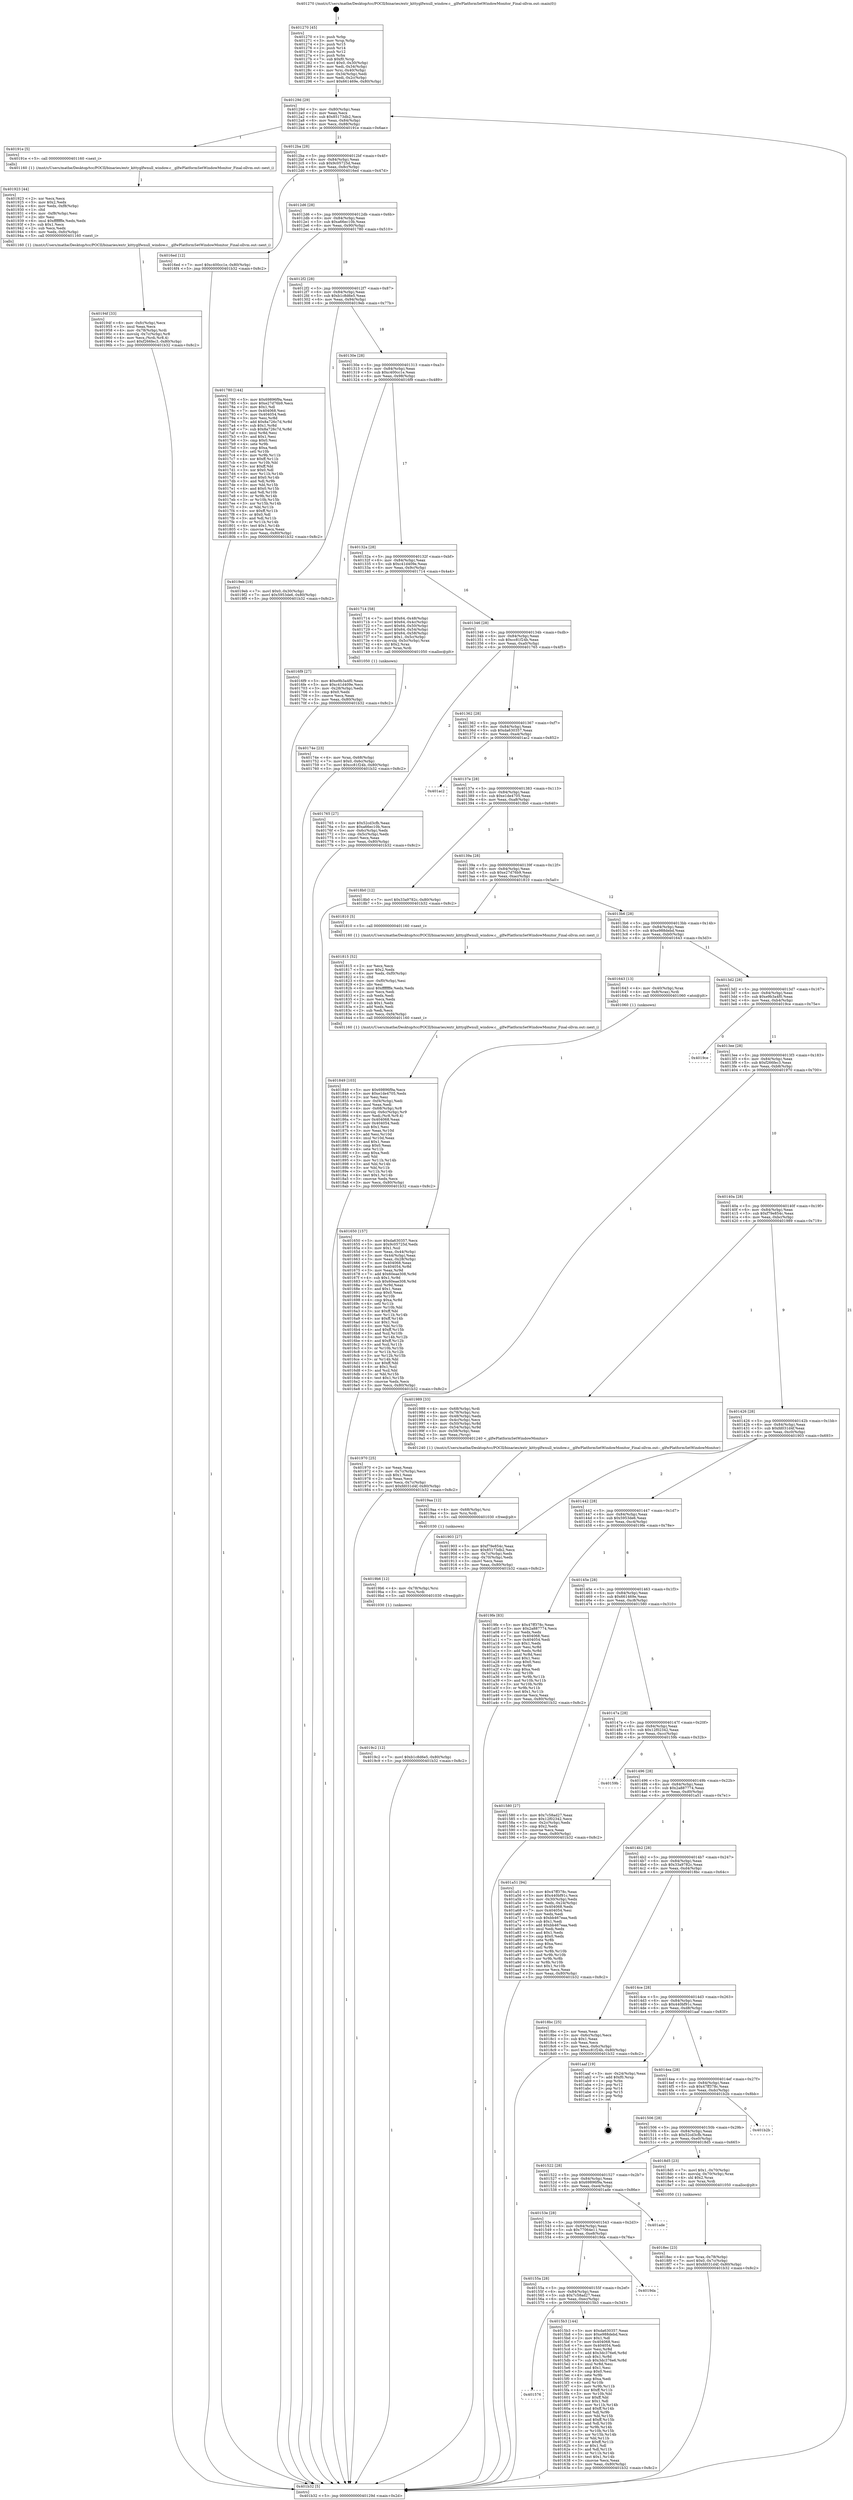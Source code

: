 digraph "0x401270" {
  label = "0x401270 (/mnt/c/Users/mathe/Desktop/tcc/POCII/binaries/extr_kittyglfwnull_window.c__glfwPlatformSetWindowMonitor_Final-ollvm.out::main(0))"
  labelloc = "t"
  node[shape=record]

  Entry [label="",width=0.3,height=0.3,shape=circle,fillcolor=black,style=filled]
  "0x40129d" [label="{
     0x40129d [29]\l
     | [instrs]\l
     &nbsp;&nbsp;0x40129d \<+3\>: mov -0x80(%rbp),%eax\l
     &nbsp;&nbsp;0x4012a0 \<+2\>: mov %eax,%ecx\l
     &nbsp;&nbsp;0x4012a2 \<+6\>: sub $0x85173db2,%ecx\l
     &nbsp;&nbsp;0x4012a8 \<+6\>: mov %eax,-0x84(%rbp)\l
     &nbsp;&nbsp;0x4012ae \<+6\>: mov %ecx,-0x88(%rbp)\l
     &nbsp;&nbsp;0x4012b4 \<+6\>: je 000000000040191e \<main+0x6ae\>\l
  }"]
  "0x40191e" [label="{
     0x40191e [5]\l
     | [instrs]\l
     &nbsp;&nbsp;0x40191e \<+5\>: call 0000000000401160 \<next_i\>\l
     | [calls]\l
     &nbsp;&nbsp;0x401160 \{1\} (/mnt/c/Users/mathe/Desktop/tcc/POCII/binaries/extr_kittyglfwnull_window.c__glfwPlatformSetWindowMonitor_Final-ollvm.out::next_i)\l
  }"]
  "0x4012ba" [label="{
     0x4012ba [28]\l
     | [instrs]\l
     &nbsp;&nbsp;0x4012ba \<+5\>: jmp 00000000004012bf \<main+0x4f\>\l
     &nbsp;&nbsp;0x4012bf \<+6\>: mov -0x84(%rbp),%eax\l
     &nbsp;&nbsp;0x4012c5 \<+5\>: sub $0x9c05725d,%eax\l
     &nbsp;&nbsp;0x4012ca \<+6\>: mov %eax,-0x8c(%rbp)\l
     &nbsp;&nbsp;0x4012d0 \<+6\>: je 00000000004016ed \<main+0x47d\>\l
  }"]
  Exit [label="",width=0.3,height=0.3,shape=circle,fillcolor=black,style=filled,peripheries=2]
  "0x4016ed" [label="{
     0x4016ed [12]\l
     | [instrs]\l
     &nbsp;&nbsp;0x4016ed \<+7\>: movl $0xc400cc1e,-0x80(%rbp)\l
     &nbsp;&nbsp;0x4016f4 \<+5\>: jmp 0000000000401b32 \<main+0x8c2\>\l
  }"]
  "0x4012d6" [label="{
     0x4012d6 [28]\l
     | [instrs]\l
     &nbsp;&nbsp;0x4012d6 \<+5\>: jmp 00000000004012db \<main+0x6b\>\l
     &nbsp;&nbsp;0x4012db \<+6\>: mov -0x84(%rbp),%eax\l
     &nbsp;&nbsp;0x4012e1 \<+5\>: sub $0xa66ec10b,%eax\l
     &nbsp;&nbsp;0x4012e6 \<+6\>: mov %eax,-0x90(%rbp)\l
     &nbsp;&nbsp;0x4012ec \<+6\>: je 0000000000401780 \<main+0x510\>\l
  }"]
  "0x4019c2" [label="{
     0x4019c2 [12]\l
     | [instrs]\l
     &nbsp;&nbsp;0x4019c2 \<+7\>: movl $0xb1c8d6e5,-0x80(%rbp)\l
     &nbsp;&nbsp;0x4019c9 \<+5\>: jmp 0000000000401b32 \<main+0x8c2\>\l
  }"]
  "0x401780" [label="{
     0x401780 [144]\l
     | [instrs]\l
     &nbsp;&nbsp;0x401780 \<+5\>: mov $0x69896f9a,%eax\l
     &nbsp;&nbsp;0x401785 \<+5\>: mov $0xe27d76b9,%ecx\l
     &nbsp;&nbsp;0x40178a \<+2\>: mov $0x1,%dl\l
     &nbsp;&nbsp;0x40178c \<+7\>: mov 0x404068,%esi\l
     &nbsp;&nbsp;0x401793 \<+7\>: mov 0x404054,%edi\l
     &nbsp;&nbsp;0x40179a \<+3\>: mov %esi,%r8d\l
     &nbsp;&nbsp;0x40179d \<+7\>: add $0x8a726c7d,%r8d\l
     &nbsp;&nbsp;0x4017a4 \<+4\>: sub $0x1,%r8d\l
     &nbsp;&nbsp;0x4017a8 \<+7\>: sub $0x8a726c7d,%r8d\l
     &nbsp;&nbsp;0x4017af \<+4\>: imul %r8d,%esi\l
     &nbsp;&nbsp;0x4017b3 \<+3\>: and $0x1,%esi\l
     &nbsp;&nbsp;0x4017b6 \<+3\>: cmp $0x0,%esi\l
     &nbsp;&nbsp;0x4017b9 \<+4\>: sete %r9b\l
     &nbsp;&nbsp;0x4017bd \<+3\>: cmp $0xa,%edi\l
     &nbsp;&nbsp;0x4017c0 \<+4\>: setl %r10b\l
     &nbsp;&nbsp;0x4017c4 \<+3\>: mov %r9b,%r11b\l
     &nbsp;&nbsp;0x4017c7 \<+4\>: xor $0xff,%r11b\l
     &nbsp;&nbsp;0x4017cb \<+3\>: mov %r10b,%bl\l
     &nbsp;&nbsp;0x4017ce \<+3\>: xor $0xff,%bl\l
     &nbsp;&nbsp;0x4017d1 \<+3\>: xor $0x0,%dl\l
     &nbsp;&nbsp;0x4017d4 \<+3\>: mov %r11b,%r14b\l
     &nbsp;&nbsp;0x4017d7 \<+4\>: and $0x0,%r14b\l
     &nbsp;&nbsp;0x4017db \<+3\>: and %dl,%r9b\l
     &nbsp;&nbsp;0x4017de \<+3\>: mov %bl,%r15b\l
     &nbsp;&nbsp;0x4017e1 \<+4\>: and $0x0,%r15b\l
     &nbsp;&nbsp;0x4017e5 \<+3\>: and %dl,%r10b\l
     &nbsp;&nbsp;0x4017e8 \<+3\>: or %r9b,%r14b\l
     &nbsp;&nbsp;0x4017eb \<+3\>: or %r10b,%r15b\l
     &nbsp;&nbsp;0x4017ee \<+3\>: xor %r15b,%r14b\l
     &nbsp;&nbsp;0x4017f1 \<+3\>: or %bl,%r11b\l
     &nbsp;&nbsp;0x4017f4 \<+4\>: xor $0xff,%r11b\l
     &nbsp;&nbsp;0x4017f8 \<+3\>: or $0x0,%dl\l
     &nbsp;&nbsp;0x4017fb \<+3\>: and %dl,%r11b\l
     &nbsp;&nbsp;0x4017fe \<+3\>: or %r11b,%r14b\l
     &nbsp;&nbsp;0x401801 \<+4\>: test $0x1,%r14b\l
     &nbsp;&nbsp;0x401805 \<+3\>: cmovne %ecx,%eax\l
     &nbsp;&nbsp;0x401808 \<+3\>: mov %eax,-0x80(%rbp)\l
     &nbsp;&nbsp;0x40180b \<+5\>: jmp 0000000000401b32 \<main+0x8c2\>\l
  }"]
  "0x4012f2" [label="{
     0x4012f2 [28]\l
     | [instrs]\l
     &nbsp;&nbsp;0x4012f2 \<+5\>: jmp 00000000004012f7 \<main+0x87\>\l
     &nbsp;&nbsp;0x4012f7 \<+6\>: mov -0x84(%rbp),%eax\l
     &nbsp;&nbsp;0x4012fd \<+5\>: sub $0xb1c8d6e5,%eax\l
     &nbsp;&nbsp;0x401302 \<+6\>: mov %eax,-0x94(%rbp)\l
     &nbsp;&nbsp;0x401308 \<+6\>: je 00000000004019eb \<main+0x77b\>\l
  }"]
  "0x4019b6" [label="{
     0x4019b6 [12]\l
     | [instrs]\l
     &nbsp;&nbsp;0x4019b6 \<+4\>: mov -0x78(%rbp),%rsi\l
     &nbsp;&nbsp;0x4019ba \<+3\>: mov %rsi,%rdi\l
     &nbsp;&nbsp;0x4019bd \<+5\>: call 0000000000401030 \<free@plt\>\l
     | [calls]\l
     &nbsp;&nbsp;0x401030 \{1\} (unknown)\l
  }"]
  "0x4019eb" [label="{
     0x4019eb [19]\l
     | [instrs]\l
     &nbsp;&nbsp;0x4019eb \<+7\>: movl $0x0,-0x30(%rbp)\l
     &nbsp;&nbsp;0x4019f2 \<+7\>: movl $0x5953de6,-0x80(%rbp)\l
     &nbsp;&nbsp;0x4019f9 \<+5\>: jmp 0000000000401b32 \<main+0x8c2\>\l
  }"]
  "0x40130e" [label="{
     0x40130e [28]\l
     | [instrs]\l
     &nbsp;&nbsp;0x40130e \<+5\>: jmp 0000000000401313 \<main+0xa3\>\l
     &nbsp;&nbsp;0x401313 \<+6\>: mov -0x84(%rbp),%eax\l
     &nbsp;&nbsp;0x401319 \<+5\>: sub $0xc400cc1e,%eax\l
     &nbsp;&nbsp;0x40131e \<+6\>: mov %eax,-0x98(%rbp)\l
     &nbsp;&nbsp;0x401324 \<+6\>: je 00000000004016f9 \<main+0x489\>\l
  }"]
  "0x4019aa" [label="{
     0x4019aa [12]\l
     | [instrs]\l
     &nbsp;&nbsp;0x4019aa \<+4\>: mov -0x68(%rbp),%rsi\l
     &nbsp;&nbsp;0x4019ae \<+3\>: mov %rsi,%rdi\l
     &nbsp;&nbsp;0x4019b1 \<+5\>: call 0000000000401030 \<free@plt\>\l
     | [calls]\l
     &nbsp;&nbsp;0x401030 \{1\} (unknown)\l
  }"]
  "0x4016f9" [label="{
     0x4016f9 [27]\l
     | [instrs]\l
     &nbsp;&nbsp;0x4016f9 \<+5\>: mov $0xe9b3a4f0,%eax\l
     &nbsp;&nbsp;0x4016fe \<+5\>: mov $0xc41d409e,%ecx\l
     &nbsp;&nbsp;0x401703 \<+3\>: mov -0x28(%rbp),%edx\l
     &nbsp;&nbsp;0x401706 \<+3\>: cmp $0x0,%edx\l
     &nbsp;&nbsp;0x401709 \<+3\>: cmove %ecx,%eax\l
     &nbsp;&nbsp;0x40170c \<+3\>: mov %eax,-0x80(%rbp)\l
     &nbsp;&nbsp;0x40170f \<+5\>: jmp 0000000000401b32 \<main+0x8c2\>\l
  }"]
  "0x40132a" [label="{
     0x40132a [28]\l
     | [instrs]\l
     &nbsp;&nbsp;0x40132a \<+5\>: jmp 000000000040132f \<main+0xbf\>\l
     &nbsp;&nbsp;0x40132f \<+6\>: mov -0x84(%rbp),%eax\l
     &nbsp;&nbsp;0x401335 \<+5\>: sub $0xc41d409e,%eax\l
     &nbsp;&nbsp;0x40133a \<+6\>: mov %eax,-0x9c(%rbp)\l
     &nbsp;&nbsp;0x401340 \<+6\>: je 0000000000401714 \<main+0x4a4\>\l
  }"]
  "0x40194f" [label="{
     0x40194f [33]\l
     | [instrs]\l
     &nbsp;&nbsp;0x40194f \<+6\>: mov -0xfc(%rbp),%ecx\l
     &nbsp;&nbsp;0x401955 \<+3\>: imul %eax,%ecx\l
     &nbsp;&nbsp;0x401958 \<+4\>: mov -0x78(%rbp),%rdi\l
     &nbsp;&nbsp;0x40195c \<+4\>: movslq -0x7c(%rbp),%r8\l
     &nbsp;&nbsp;0x401960 \<+4\>: mov %ecx,(%rdi,%r8,4)\l
     &nbsp;&nbsp;0x401964 \<+7\>: movl $0xf266fec3,-0x80(%rbp)\l
     &nbsp;&nbsp;0x40196b \<+5\>: jmp 0000000000401b32 \<main+0x8c2\>\l
  }"]
  "0x401714" [label="{
     0x401714 [58]\l
     | [instrs]\l
     &nbsp;&nbsp;0x401714 \<+7\>: movl $0x64,-0x48(%rbp)\l
     &nbsp;&nbsp;0x40171b \<+7\>: movl $0x64,-0x4c(%rbp)\l
     &nbsp;&nbsp;0x401722 \<+7\>: movl $0x64,-0x50(%rbp)\l
     &nbsp;&nbsp;0x401729 \<+7\>: movl $0x64,-0x54(%rbp)\l
     &nbsp;&nbsp;0x401730 \<+7\>: movl $0x64,-0x58(%rbp)\l
     &nbsp;&nbsp;0x401737 \<+7\>: movl $0x1,-0x5c(%rbp)\l
     &nbsp;&nbsp;0x40173e \<+4\>: movslq -0x5c(%rbp),%rax\l
     &nbsp;&nbsp;0x401742 \<+4\>: shl $0x2,%rax\l
     &nbsp;&nbsp;0x401746 \<+3\>: mov %rax,%rdi\l
     &nbsp;&nbsp;0x401749 \<+5\>: call 0000000000401050 \<malloc@plt\>\l
     | [calls]\l
     &nbsp;&nbsp;0x401050 \{1\} (unknown)\l
  }"]
  "0x401346" [label="{
     0x401346 [28]\l
     | [instrs]\l
     &nbsp;&nbsp;0x401346 \<+5\>: jmp 000000000040134b \<main+0xdb\>\l
     &nbsp;&nbsp;0x40134b \<+6\>: mov -0x84(%rbp),%eax\l
     &nbsp;&nbsp;0x401351 \<+5\>: sub $0xcc81f24b,%eax\l
     &nbsp;&nbsp;0x401356 \<+6\>: mov %eax,-0xa0(%rbp)\l
     &nbsp;&nbsp;0x40135c \<+6\>: je 0000000000401765 \<main+0x4f5\>\l
  }"]
  "0x401923" [label="{
     0x401923 [44]\l
     | [instrs]\l
     &nbsp;&nbsp;0x401923 \<+2\>: xor %ecx,%ecx\l
     &nbsp;&nbsp;0x401925 \<+5\>: mov $0x2,%edx\l
     &nbsp;&nbsp;0x40192a \<+6\>: mov %edx,-0xf8(%rbp)\l
     &nbsp;&nbsp;0x401930 \<+1\>: cltd\l
     &nbsp;&nbsp;0x401931 \<+6\>: mov -0xf8(%rbp),%esi\l
     &nbsp;&nbsp;0x401937 \<+2\>: idiv %esi\l
     &nbsp;&nbsp;0x401939 \<+6\>: imul $0xfffffffe,%edx,%edx\l
     &nbsp;&nbsp;0x40193f \<+3\>: sub $0x1,%ecx\l
     &nbsp;&nbsp;0x401942 \<+2\>: sub %ecx,%edx\l
     &nbsp;&nbsp;0x401944 \<+6\>: mov %edx,-0xfc(%rbp)\l
     &nbsp;&nbsp;0x40194a \<+5\>: call 0000000000401160 \<next_i\>\l
     | [calls]\l
     &nbsp;&nbsp;0x401160 \{1\} (/mnt/c/Users/mathe/Desktop/tcc/POCII/binaries/extr_kittyglfwnull_window.c__glfwPlatformSetWindowMonitor_Final-ollvm.out::next_i)\l
  }"]
  "0x401765" [label="{
     0x401765 [27]\l
     | [instrs]\l
     &nbsp;&nbsp;0x401765 \<+5\>: mov $0x52cd3cfb,%eax\l
     &nbsp;&nbsp;0x40176a \<+5\>: mov $0xa66ec10b,%ecx\l
     &nbsp;&nbsp;0x40176f \<+3\>: mov -0x6c(%rbp),%edx\l
     &nbsp;&nbsp;0x401772 \<+3\>: cmp -0x5c(%rbp),%edx\l
     &nbsp;&nbsp;0x401775 \<+3\>: cmovl %ecx,%eax\l
     &nbsp;&nbsp;0x401778 \<+3\>: mov %eax,-0x80(%rbp)\l
     &nbsp;&nbsp;0x40177b \<+5\>: jmp 0000000000401b32 \<main+0x8c2\>\l
  }"]
  "0x401362" [label="{
     0x401362 [28]\l
     | [instrs]\l
     &nbsp;&nbsp;0x401362 \<+5\>: jmp 0000000000401367 \<main+0xf7\>\l
     &nbsp;&nbsp;0x401367 \<+6\>: mov -0x84(%rbp),%eax\l
     &nbsp;&nbsp;0x40136d \<+5\>: sub $0xda630357,%eax\l
     &nbsp;&nbsp;0x401372 \<+6\>: mov %eax,-0xa4(%rbp)\l
     &nbsp;&nbsp;0x401378 \<+6\>: je 0000000000401ac2 \<main+0x852\>\l
  }"]
  "0x4018ec" [label="{
     0x4018ec [23]\l
     | [instrs]\l
     &nbsp;&nbsp;0x4018ec \<+4\>: mov %rax,-0x78(%rbp)\l
     &nbsp;&nbsp;0x4018f0 \<+7\>: movl $0x0,-0x7c(%rbp)\l
     &nbsp;&nbsp;0x4018f7 \<+7\>: movl $0xfd031d4f,-0x80(%rbp)\l
     &nbsp;&nbsp;0x4018fe \<+5\>: jmp 0000000000401b32 \<main+0x8c2\>\l
  }"]
  "0x401ac2" [label="{
     0x401ac2\l
  }", style=dashed]
  "0x40137e" [label="{
     0x40137e [28]\l
     | [instrs]\l
     &nbsp;&nbsp;0x40137e \<+5\>: jmp 0000000000401383 \<main+0x113\>\l
     &nbsp;&nbsp;0x401383 \<+6\>: mov -0x84(%rbp),%eax\l
     &nbsp;&nbsp;0x401389 \<+5\>: sub $0xe1de4705,%eax\l
     &nbsp;&nbsp;0x40138e \<+6\>: mov %eax,-0xa8(%rbp)\l
     &nbsp;&nbsp;0x401394 \<+6\>: je 00000000004018b0 \<main+0x640\>\l
  }"]
  "0x401849" [label="{
     0x401849 [103]\l
     | [instrs]\l
     &nbsp;&nbsp;0x401849 \<+5\>: mov $0x69896f9a,%ecx\l
     &nbsp;&nbsp;0x40184e \<+5\>: mov $0xe1de4705,%edx\l
     &nbsp;&nbsp;0x401853 \<+2\>: xor %esi,%esi\l
     &nbsp;&nbsp;0x401855 \<+6\>: mov -0xf4(%rbp),%edi\l
     &nbsp;&nbsp;0x40185b \<+3\>: imul %eax,%edi\l
     &nbsp;&nbsp;0x40185e \<+4\>: mov -0x68(%rbp),%r8\l
     &nbsp;&nbsp;0x401862 \<+4\>: movslq -0x6c(%rbp),%r9\l
     &nbsp;&nbsp;0x401866 \<+4\>: mov %edi,(%r8,%r9,4)\l
     &nbsp;&nbsp;0x40186a \<+7\>: mov 0x404068,%eax\l
     &nbsp;&nbsp;0x401871 \<+7\>: mov 0x404054,%edi\l
     &nbsp;&nbsp;0x401878 \<+3\>: sub $0x1,%esi\l
     &nbsp;&nbsp;0x40187b \<+3\>: mov %eax,%r10d\l
     &nbsp;&nbsp;0x40187e \<+3\>: add %esi,%r10d\l
     &nbsp;&nbsp;0x401881 \<+4\>: imul %r10d,%eax\l
     &nbsp;&nbsp;0x401885 \<+3\>: and $0x1,%eax\l
     &nbsp;&nbsp;0x401888 \<+3\>: cmp $0x0,%eax\l
     &nbsp;&nbsp;0x40188b \<+4\>: sete %r11b\l
     &nbsp;&nbsp;0x40188f \<+3\>: cmp $0xa,%edi\l
     &nbsp;&nbsp;0x401892 \<+3\>: setl %bl\l
     &nbsp;&nbsp;0x401895 \<+3\>: mov %r11b,%r14b\l
     &nbsp;&nbsp;0x401898 \<+3\>: and %bl,%r14b\l
     &nbsp;&nbsp;0x40189b \<+3\>: xor %bl,%r11b\l
     &nbsp;&nbsp;0x40189e \<+3\>: or %r11b,%r14b\l
     &nbsp;&nbsp;0x4018a1 \<+4\>: test $0x1,%r14b\l
     &nbsp;&nbsp;0x4018a5 \<+3\>: cmovne %edx,%ecx\l
     &nbsp;&nbsp;0x4018a8 \<+3\>: mov %ecx,-0x80(%rbp)\l
     &nbsp;&nbsp;0x4018ab \<+5\>: jmp 0000000000401b32 \<main+0x8c2\>\l
  }"]
  "0x4018b0" [label="{
     0x4018b0 [12]\l
     | [instrs]\l
     &nbsp;&nbsp;0x4018b0 \<+7\>: movl $0x33a9782c,-0x80(%rbp)\l
     &nbsp;&nbsp;0x4018b7 \<+5\>: jmp 0000000000401b32 \<main+0x8c2\>\l
  }"]
  "0x40139a" [label="{
     0x40139a [28]\l
     | [instrs]\l
     &nbsp;&nbsp;0x40139a \<+5\>: jmp 000000000040139f \<main+0x12f\>\l
     &nbsp;&nbsp;0x40139f \<+6\>: mov -0x84(%rbp),%eax\l
     &nbsp;&nbsp;0x4013a5 \<+5\>: sub $0xe27d76b9,%eax\l
     &nbsp;&nbsp;0x4013aa \<+6\>: mov %eax,-0xac(%rbp)\l
     &nbsp;&nbsp;0x4013b0 \<+6\>: je 0000000000401810 \<main+0x5a0\>\l
  }"]
  "0x401815" [label="{
     0x401815 [52]\l
     | [instrs]\l
     &nbsp;&nbsp;0x401815 \<+2\>: xor %ecx,%ecx\l
     &nbsp;&nbsp;0x401817 \<+5\>: mov $0x2,%edx\l
     &nbsp;&nbsp;0x40181c \<+6\>: mov %edx,-0xf0(%rbp)\l
     &nbsp;&nbsp;0x401822 \<+1\>: cltd\l
     &nbsp;&nbsp;0x401823 \<+6\>: mov -0xf0(%rbp),%esi\l
     &nbsp;&nbsp;0x401829 \<+2\>: idiv %esi\l
     &nbsp;&nbsp;0x40182b \<+6\>: imul $0xfffffffe,%edx,%edx\l
     &nbsp;&nbsp;0x401831 \<+2\>: mov %ecx,%edi\l
     &nbsp;&nbsp;0x401833 \<+2\>: sub %edx,%edi\l
     &nbsp;&nbsp;0x401835 \<+2\>: mov %ecx,%edx\l
     &nbsp;&nbsp;0x401837 \<+3\>: sub $0x1,%edx\l
     &nbsp;&nbsp;0x40183a \<+2\>: add %edx,%edi\l
     &nbsp;&nbsp;0x40183c \<+2\>: sub %edi,%ecx\l
     &nbsp;&nbsp;0x40183e \<+6\>: mov %ecx,-0xf4(%rbp)\l
     &nbsp;&nbsp;0x401844 \<+5\>: call 0000000000401160 \<next_i\>\l
     | [calls]\l
     &nbsp;&nbsp;0x401160 \{1\} (/mnt/c/Users/mathe/Desktop/tcc/POCII/binaries/extr_kittyglfwnull_window.c__glfwPlatformSetWindowMonitor_Final-ollvm.out::next_i)\l
  }"]
  "0x401810" [label="{
     0x401810 [5]\l
     | [instrs]\l
     &nbsp;&nbsp;0x401810 \<+5\>: call 0000000000401160 \<next_i\>\l
     | [calls]\l
     &nbsp;&nbsp;0x401160 \{1\} (/mnt/c/Users/mathe/Desktop/tcc/POCII/binaries/extr_kittyglfwnull_window.c__glfwPlatformSetWindowMonitor_Final-ollvm.out::next_i)\l
  }"]
  "0x4013b6" [label="{
     0x4013b6 [28]\l
     | [instrs]\l
     &nbsp;&nbsp;0x4013b6 \<+5\>: jmp 00000000004013bb \<main+0x14b\>\l
     &nbsp;&nbsp;0x4013bb \<+6\>: mov -0x84(%rbp),%eax\l
     &nbsp;&nbsp;0x4013c1 \<+5\>: sub $0xe988debd,%eax\l
     &nbsp;&nbsp;0x4013c6 \<+6\>: mov %eax,-0xb0(%rbp)\l
     &nbsp;&nbsp;0x4013cc \<+6\>: je 0000000000401643 \<main+0x3d3\>\l
  }"]
  "0x40174e" [label="{
     0x40174e [23]\l
     | [instrs]\l
     &nbsp;&nbsp;0x40174e \<+4\>: mov %rax,-0x68(%rbp)\l
     &nbsp;&nbsp;0x401752 \<+7\>: movl $0x0,-0x6c(%rbp)\l
     &nbsp;&nbsp;0x401759 \<+7\>: movl $0xcc81f24b,-0x80(%rbp)\l
     &nbsp;&nbsp;0x401760 \<+5\>: jmp 0000000000401b32 \<main+0x8c2\>\l
  }"]
  "0x401643" [label="{
     0x401643 [13]\l
     | [instrs]\l
     &nbsp;&nbsp;0x401643 \<+4\>: mov -0x40(%rbp),%rax\l
     &nbsp;&nbsp;0x401647 \<+4\>: mov 0x8(%rax),%rdi\l
     &nbsp;&nbsp;0x40164b \<+5\>: call 0000000000401060 \<atoi@plt\>\l
     | [calls]\l
     &nbsp;&nbsp;0x401060 \{1\} (unknown)\l
  }"]
  "0x4013d2" [label="{
     0x4013d2 [28]\l
     | [instrs]\l
     &nbsp;&nbsp;0x4013d2 \<+5\>: jmp 00000000004013d7 \<main+0x167\>\l
     &nbsp;&nbsp;0x4013d7 \<+6\>: mov -0x84(%rbp),%eax\l
     &nbsp;&nbsp;0x4013dd \<+5\>: sub $0xe9b3a4f0,%eax\l
     &nbsp;&nbsp;0x4013e2 \<+6\>: mov %eax,-0xb4(%rbp)\l
     &nbsp;&nbsp;0x4013e8 \<+6\>: je 00000000004019ce \<main+0x75e\>\l
  }"]
  "0x401650" [label="{
     0x401650 [157]\l
     | [instrs]\l
     &nbsp;&nbsp;0x401650 \<+5\>: mov $0xda630357,%ecx\l
     &nbsp;&nbsp;0x401655 \<+5\>: mov $0x9c05725d,%edx\l
     &nbsp;&nbsp;0x40165a \<+3\>: mov $0x1,%sil\l
     &nbsp;&nbsp;0x40165d \<+3\>: mov %eax,-0x44(%rbp)\l
     &nbsp;&nbsp;0x401660 \<+3\>: mov -0x44(%rbp),%eax\l
     &nbsp;&nbsp;0x401663 \<+3\>: mov %eax,-0x28(%rbp)\l
     &nbsp;&nbsp;0x401666 \<+7\>: mov 0x404068,%eax\l
     &nbsp;&nbsp;0x40166d \<+8\>: mov 0x404054,%r8d\l
     &nbsp;&nbsp;0x401675 \<+3\>: mov %eax,%r9d\l
     &nbsp;&nbsp;0x401678 \<+7\>: add $0x60eae308,%r9d\l
     &nbsp;&nbsp;0x40167f \<+4\>: sub $0x1,%r9d\l
     &nbsp;&nbsp;0x401683 \<+7\>: sub $0x60eae308,%r9d\l
     &nbsp;&nbsp;0x40168a \<+4\>: imul %r9d,%eax\l
     &nbsp;&nbsp;0x40168e \<+3\>: and $0x1,%eax\l
     &nbsp;&nbsp;0x401691 \<+3\>: cmp $0x0,%eax\l
     &nbsp;&nbsp;0x401694 \<+4\>: sete %r10b\l
     &nbsp;&nbsp;0x401698 \<+4\>: cmp $0xa,%r8d\l
     &nbsp;&nbsp;0x40169c \<+4\>: setl %r11b\l
     &nbsp;&nbsp;0x4016a0 \<+3\>: mov %r10b,%bl\l
     &nbsp;&nbsp;0x4016a3 \<+3\>: xor $0xff,%bl\l
     &nbsp;&nbsp;0x4016a6 \<+3\>: mov %r11b,%r14b\l
     &nbsp;&nbsp;0x4016a9 \<+4\>: xor $0xff,%r14b\l
     &nbsp;&nbsp;0x4016ad \<+4\>: xor $0x1,%sil\l
     &nbsp;&nbsp;0x4016b1 \<+3\>: mov %bl,%r15b\l
     &nbsp;&nbsp;0x4016b4 \<+4\>: and $0xff,%r15b\l
     &nbsp;&nbsp;0x4016b8 \<+3\>: and %sil,%r10b\l
     &nbsp;&nbsp;0x4016bb \<+3\>: mov %r14b,%r12b\l
     &nbsp;&nbsp;0x4016be \<+4\>: and $0xff,%r12b\l
     &nbsp;&nbsp;0x4016c2 \<+3\>: and %sil,%r11b\l
     &nbsp;&nbsp;0x4016c5 \<+3\>: or %r10b,%r15b\l
     &nbsp;&nbsp;0x4016c8 \<+3\>: or %r11b,%r12b\l
     &nbsp;&nbsp;0x4016cb \<+3\>: xor %r12b,%r15b\l
     &nbsp;&nbsp;0x4016ce \<+3\>: or %r14b,%bl\l
     &nbsp;&nbsp;0x4016d1 \<+3\>: xor $0xff,%bl\l
     &nbsp;&nbsp;0x4016d4 \<+4\>: or $0x1,%sil\l
     &nbsp;&nbsp;0x4016d8 \<+3\>: and %sil,%bl\l
     &nbsp;&nbsp;0x4016db \<+3\>: or %bl,%r15b\l
     &nbsp;&nbsp;0x4016de \<+4\>: test $0x1,%r15b\l
     &nbsp;&nbsp;0x4016e2 \<+3\>: cmovne %edx,%ecx\l
     &nbsp;&nbsp;0x4016e5 \<+3\>: mov %ecx,-0x80(%rbp)\l
     &nbsp;&nbsp;0x4016e8 \<+5\>: jmp 0000000000401b32 \<main+0x8c2\>\l
  }"]
  "0x4019ce" [label="{
     0x4019ce\l
  }", style=dashed]
  "0x4013ee" [label="{
     0x4013ee [28]\l
     | [instrs]\l
     &nbsp;&nbsp;0x4013ee \<+5\>: jmp 00000000004013f3 \<main+0x183\>\l
     &nbsp;&nbsp;0x4013f3 \<+6\>: mov -0x84(%rbp),%eax\l
     &nbsp;&nbsp;0x4013f9 \<+5\>: sub $0xf266fec3,%eax\l
     &nbsp;&nbsp;0x4013fe \<+6\>: mov %eax,-0xb8(%rbp)\l
     &nbsp;&nbsp;0x401404 \<+6\>: je 0000000000401970 \<main+0x700\>\l
  }"]
  "0x401576" [label="{
     0x401576\l
  }", style=dashed]
  "0x401970" [label="{
     0x401970 [25]\l
     | [instrs]\l
     &nbsp;&nbsp;0x401970 \<+2\>: xor %eax,%eax\l
     &nbsp;&nbsp;0x401972 \<+3\>: mov -0x7c(%rbp),%ecx\l
     &nbsp;&nbsp;0x401975 \<+3\>: sub $0x1,%eax\l
     &nbsp;&nbsp;0x401978 \<+2\>: sub %eax,%ecx\l
     &nbsp;&nbsp;0x40197a \<+3\>: mov %ecx,-0x7c(%rbp)\l
     &nbsp;&nbsp;0x40197d \<+7\>: movl $0xfd031d4f,-0x80(%rbp)\l
     &nbsp;&nbsp;0x401984 \<+5\>: jmp 0000000000401b32 \<main+0x8c2\>\l
  }"]
  "0x40140a" [label="{
     0x40140a [28]\l
     | [instrs]\l
     &nbsp;&nbsp;0x40140a \<+5\>: jmp 000000000040140f \<main+0x19f\>\l
     &nbsp;&nbsp;0x40140f \<+6\>: mov -0x84(%rbp),%eax\l
     &nbsp;&nbsp;0x401415 \<+5\>: sub $0xf79e854c,%eax\l
     &nbsp;&nbsp;0x40141a \<+6\>: mov %eax,-0xbc(%rbp)\l
     &nbsp;&nbsp;0x401420 \<+6\>: je 0000000000401989 \<main+0x719\>\l
  }"]
  "0x4015b3" [label="{
     0x4015b3 [144]\l
     | [instrs]\l
     &nbsp;&nbsp;0x4015b3 \<+5\>: mov $0xda630357,%eax\l
     &nbsp;&nbsp;0x4015b8 \<+5\>: mov $0xe988debd,%ecx\l
     &nbsp;&nbsp;0x4015bd \<+2\>: mov $0x1,%dl\l
     &nbsp;&nbsp;0x4015bf \<+7\>: mov 0x404068,%esi\l
     &nbsp;&nbsp;0x4015c6 \<+7\>: mov 0x404054,%edi\l
     &nbsp;&nbsp;0x4015cd \<+3\>: mov %esi,%r8d\l
     &nbsp;&nbsp;0x4015d0 \<+7\>: add $0x3dc376e6,%r8d\l
     &nbsp;&nbsp;0x4015d7 \<+4\>: sub $0x1,%r8d\l
     &nbsp;&nbsp;0x4015db \<+7\>: sub $0x3dc376e6,%r8d\l
     &nbsp;&nbsp;0x4015e2 \<+4\>: imul %r8d,%esi\l
     &nbsp;&nbsp;0x4015e6 \<+3\>: and $0x1,%esi\l
     &nbsp;&nbsp;0x4015e9 \<+3\>: cmp $0x0,%esi\l
     &nbsp;&nbsp;0x4015ec \<+4\>: sete %r9b\l
     &nbsp;&nbsp;0x4015f0 \<+3\>: cmp $0xa,%edi\l
     &nbsp;&nbsp;0x4015f3 \<+4\>: setl %r10b\l
     &nbsp;&nbsp;0x4015f7 \<+3\>: mov %r9b,%r11b\l
     &nbsp;&nbsp;0x4015fa \<+4\>: xor $0xff,%r11b\l
     &nbsp;&nbsp;0x4015fe \<+3\>: mov %r10b,%bl\l
     &nbsp;&nbsp;0x401601 \<+3\>: xor $0xff,%bl\l
     &nbsp;&nbsp;0x401604 \<+3\>: xor $0x1,%dl\l
     &nbsp;&nbsp;0x401607 \<+3\>: mov %r11b,%r14b\l
     &nbsp;&nbsp;0x40160a \<+4\>: and $0xff,%r14b\l
     &nbsp;&nbsp;0x40160e \<+3\>: and %dl,%r9b\l
     &nbsp;&nbsp;0x401611 \<+3\>: mov %bl,%r15b\l
     &nbsp;&nbsp;0x401614 \<+4\>: and $0xff,%r15b\l
     &nbsp;&nbsp;0x401618 \<+3\>: and %dl,%r10b\l
     &nbsp;&nbsp;0x40161b \<+3\>: or %r9b,%r14b\l
     &nbsp;&nbsp;0x40161e \<+3\>: or %r10b,%r15b\l
     &nbsp;&nbsp;0x401621 \<+3\>: xor %r15b,%r14b\l
     &nbsp;&nbsp;0x401624 \<+3\>: or %bl,%r11b\l
     &nbsp;&nbsp;0x401627 \<+4\>: xor $0xff,%r11b\l
     &nbsp;&nbsp;0x40162b \<+3\>: or $0x1,%dl\l
     &nbsp;&nbsp;0x40162e \<+3\>: and %dl,%r11b\l
     &nbsp;&nbsp;0x401631 \<+3\>: or %r11b,%r14b\l
     &nbsp;&nbsp;0x401634 \<+4\>: test $0x1,%r14b\l
     &nbsp;&nbsp;0x401638 \<+3\>: cmovne %ecx,%eax\l
     &nbsp;&nbsp;0x40163b \<+3\>: mov %eax,-0x80(%rbp)\l
     &nbsp;&nbsp;0x40163e \<+5\>: jmp 0000000000401b32 \<main+0x8c2\>\l
  }"]
  "0x401989" [label="{
     0x401989 [33]\l
     | [instrs]\l
     &nbsp;&nbsp;0x401989 \<+4\>: mov -0x68(%rbp),%rdi\l
     &nbsp;&nbsp;0x40198d \<+4\>: mov -0x78(%rbp),%rsi\l
     &nbsp;&nbsp;0x401991 \<+3\>: mov -0x48(%rbp),%edx\l
     &nbsp;&nbsp;0x401994 \<+3\>: mov -0x4c(%rbp),%ecx\l
     &nbsp;&nbsp;0x401997 \<+4\>: mov -0x50(%rbp),%r8d\l
     &nbsp;&nbsp;0x40199b \<+4\>: mov -0x54(%rbp),%r9d\l
     &nbsp;&nbsp;0x40199f \<+3\>: mov -0x58(%rbp),%eax\l
     &nbsp;&nbsp;0x4019a2 \<+3\>: mov %eax,(%rsp)\l
     &nbsp;&nbsp;0x4019a5 \<+5\>: call 0000000000401240 \<_glfwPlatformSetWindowMonitor\>\l
     | [calls]\l
     &nbsp;&nbsp;0x401240 \{1\} (/mnt/c/Users/mathe/Desktop/tcc/POCII/binaries/extr_kittyglfwnull_window.c__glfwPlatformSetWindowMonitor_Final-ollvm.out::_glfwPlatformSetWindowMonitor)\l
  }"]
  "0x401426" [label="{
     0x401426 [28]\l
     | [instrs]\l
     &nbsp;&nbsp;0x401426 \<+5\>: jmp 000000000040142b \<main+0x1bb\>\l
     &nbsp;&nbsp;0x40142b \<+6\>: mov -0x84(%rbp),%eax\l
     &nbsp;&nbsp;0x401431 \<+5\>: sub $0xfd031d4f,%eax\l
     &nbsp;&nbsp;0x401436 \<+6\>: mov %eax,-0xc0(%rbp)\l
     &nbsp;&nbsp;0x40143c \<+6\>: je 0000000000401903 \<main+0x693\>\l
  }"]
  "0x40155a" [label="{
     0x40155a [28]\l
     | [instrs]\l
     &nbsp;&nbsp;0x40155a \<+5\>: jmp 000000000040155f \<main+0x2ef\>\l
     &nbsp;&nbsp;0x40155f \<+6\>: mov -0x84(%rbp),%eax\l
     &nbsp;&nbsp;0x401565 \<+5\>: sub $0x7c58ad27,%eax\l
     &nbsp;&nbsp;0x40156a \<+6\>: mov %eax,-0xec(%rbp)\l
     &nbsp;&nbsp;0x401570 \<+6\>: je 00000000004015b3 \<main+0x343\>\l
  }"]
  "0x401903" [label="{
     0x401903 [27]\l
     | [instrs]\l
     &nbsp;&nbsp;0x401903 \<+5\>: mov $0xf79e854c,%eax\l
     &nbsp;&nbsp;0x401908 \<+5\>: mov $0x85173db2,%ecx\l
     &nbsp;&nbsp;0x40190d \<+3\>: mov -0x7c(%rbp),%edx\l
     &nbsp;&nbsp;0x401910 \<+3\>: cmp -0x70(%rbp),%edx\l
     &nbsp;&nbsp;0x401913 \<+3\>: cmovl %ecx,%eax\l
     &nbsp;&nbsp;0x401916 \<+3\>: mov %eax,-0x80(%rbp)\l
     &nbsp;&nbsp;0x401919 \<+5\>: jmp 0000000000401b32 \<main+0x8c2\>\l
  }"]
  "0x401442" [label="{
     0x401442 [28]\l
     | [instrs]\l
     &nbsp;&nbsp;0x401442 \<+5\>: jmp 0000000000401447 \<main+0x1d7\>\l
     &nbsp;&nbsp;0x401447 \<+6\>: mov -0x84(%rbp),%eax\l
     &nbsp;&nbsp;0x40144d \<+5\>: sub $0x5953de6,%eax\l
     &nbsp;&nbsp;0x401452 \<+6\>: mov %eax,-0xc4(%rbp)\l
     &nbsp;&nbsp;0x401458 \<+6\>: je 00000000004019fe \<main+0x78e\>\l
  }"]
  "0x4019da" [label="{
     0x4019da\l
  }", style=dashed]
  "0x4019fe" [label="{
     0x4019fe [83]\l
     | [instrs]\l
     &nbsp;&nbsp;0x4019fe \<+5\>: mov $0x47ff378c,%eax\l
     &nbsp;&nbsp;0x401a03 \<+5\>: mov $0x2a887774,%ecx\l
     &nbsp;&nbsp;0x401a08 \<+2\>: xor %edx,%edx\l
     &nbsp;&nbsp;0x401a0a \<+7\>: mov 0x404068,%esi\l
     &nbsp;&nbsp;0x401a11 \<+7\>: mov 0x404054,%edi\l
     &nbsp;&nbsp;0x401a18 \<+3\>: sub $0x1,%edx\l
     &nbsp;&nbsp;0x401a1b \<+3\>: mov %esi,%r8d\l
     &nbsp;&nbsp;0x401a1e \<+3\>: add %edx,%r8d\l
     &nbsp;&nbsp;0x401a21 \<+4\>: imul %r8d,%esi\l
     &nbsp;&nbsp;0x401a25 \<+3\>: and $0x1,%esi\l
     &nbsp;&nbsp;0x401a28 \<+3\>: cmp $0x0,%esi\l
     &nbsp;&nbsp;0x401a2b \<+4\>: sete %r9b\l
     &nbsp;&nbsp;0x401a2f \<+3\>: cmp $0xa,%edi\l
     &nbsp;&nbsp;0x401a32 \<+4\>: setl %r10b\l
     &nbsp;&nbsp;0x401a36 \<+3\>: mov %r9b,%r11b\l
     &nbsp;&nbsp;0x401a39 \<+3\>: and %r10b,%r11b\l
     &nbsp;&nbsp;0x401a3c \<+3\>: xor %r10b,%r9b\l
     &nbsp;&nbsp;0x401a3f \<+3\>: or %r9b,%r11b\l
     &nbsp;&nbsp;0x401a42 \<+4\>: test $0x1,%r11b\l
     &nbsp;&nbsp;0x401a46 \<+3\>: cmovne %ecx,%eax\l
     &nbsp;&nbsp;0x401a49 \<+3\>: mov %eax,-0x80(%rbp)\l
     &nbsp;&nbsp;0x401a4c \<+5\>: jmp 0000000000401b32 \<main+0x8c2\>\l
  }"]
  "0x40145e" [label="{
     0x40145e [28]\l
     | [instrs]\l
     &nbsp;&nbsp;0x40145e \<+5\>: jmp 0000000000401463 \<main+0x1f3\>\l
     &nbsp;&nbsp;0x401463 \<+6\>: mov -0x84(%rbp),%eax\l
     &nbsp;&nbsp;0x401469 \<+5\>: sub $0x661469e,%eax\l
     &nbsp;&nbsp;0x40146e \<+6\>: mov %eax,-0xc8(%rbp)\l
     &nbsp;&nbsp;0x401474 \<+6\>: je 0000000000401580 \<main+0x310\>\l
  }"]
  "0x40153e" [label="{
     0x40153e [28]\l
     | [instrs]\l
     &nbsp;&nbsp;0x40153e \<+5\>: jmp 0000000000401543 \<main+0x2d3\>\l
     &nbsp;&nbsp;0x401543 \<+6\>: mov -0x84(%rbp),%eax\l
     &nbsp;&nbsp;0x401549 \<+5\>: sub $0x77064e11,%eax\l
     &nbsp;&nbsp;0x40154e \<+6\>: mov %eax,-0xe8(%rbp)\l
     &nbsp;&nbsp;0x401554 \<+6\>: je 00000000004019da \<main+0x76a\>\l
  }"]
  "0x401580" [label="{
     0x401580 [27]\l
     | [instrs]\l
     &nbsp;&nbsp;0x401580 \<+5\>: mov $0x7c58ad27,%eax\l
     &nbsp;&nbsp;0x401585 \<+5\>: mov $0x12f02342,%ecx\l
     &nbsp;&nbsp;0x40158a \<+3\>: mov -0x2c(%rbp),%edx\l
     &nbsp;&nbsp;0x40158d \<+3\>: cmp $0x2,%edx\l
     &nbsp;&nbsp;0x401590 \<+3\>: cmovne %ecx,%eax\l
     &nbsp;&nbsp;0x401593 \<+3\>: mov %eax,-0x80(%rbp)\l
     &nbsp;&nbsp;0x401596 \<+5\>: jmp 0000000000401b32 \<main+0x8c2\>\l
  }"]
  "0x40147a" [label="{
     0x40147a [28]\l
     | [instrs]\l
     &nbsp;&nbsp;0x40147a \<+5\>: jmp 000000000040147f \<main+0x20f\>\l
     &nbsp;&nbsp;0x40147f \<+6\>: mov -0x84(%rbp),%eax\l
     &nbsp;&nbsp;0x401485 \<+5\>: sub $0x12f02342,%eax\l
     &nbsp;&nbsp;0x40148a \<+6\>: mov %eax,-0xcc(%rbp)\l
     &nbsp;&nbsp;0x401490 \<+6\>: je 000000000040159b \<main+0x32b\>\l
  }"]
  "0x401b32" [label="{
     0x401b32 [5]\l
     | [instrs]\l
     &nbsp;&nbsp;0x401b32 \<+5\>: jmp 000000000040129d \<main+0x2d\>\l
  }"]
  "0x401270" [label="{
     0x401270 [45]\l
     | [instrs]\l
     &nbsp;&nbsp;0x401270 \<+1\>: push %rbp\l
     &nbsp;&nbsp;0x401271 \<+3\>: mov %rsp,%rbp\l
     &nbsp;&nbsp;0x401274 \<+2\>: push %r15\l
     &nbsp;&nbsp;0x401276 \<+2\>: push %r14\l
     &nbsp;&nbsp;0x401278 \<+2\>: push %r12\l
     &nbsp;&nbsp;0x40127a \<+1\>: push %rbx\l
     &nbsp;&nbsp;0x40127b \<+7\>: sub $0xf0,%rsp\l
     &nbsp;&nbsp;0x401282 \<+7\>: movl $0x0,-0x30(%rbp)\l
     &nbsp;&nbsp;0x401289 \<+3\>: mov %edi,-0x34(%rbp)\l
     &nbsp;&nbsp;0x40128c \<+4\>: mov %rsi,-0x40(%rbp)\l
     &nbsp;&nbsp;0x401290 \<+3\>: mov -0x34(%rbp),%edi\l
     &nbsp;&nbsp;0x401293 \<+3\>: mov %edi,-0x2c(%rbp)\l
     &nbsp;&nbsp;0x401296 \<+7\>: movl $0x661469e,-0x80(%rbp)\l
  }"]
  "0x401ade" [label="{
     0x401ade\l
  }", style=dashed]
  "0x40159b" [label="{
     0x40159b\l
  }", style=dashed]
  "0x401496" [label="{
     0x401496 [28]\l
     | [instrs]\l
     &nbsp;&nbsp;0x401496 \<+5\>: jmp 000000000040149b \<main+0x22b\>\l
     &nbsp;&nbsp;0x40149b \<+6\>: mov -0x84(%rbp),%eax\l
     &nbsp;&nbsp;0x4014a1 \<+5\>: sub $0x2a887774,%eax\l
     &nbsp;&nbsp;0x4014a6 \<+6\>: mov %eax,-0xd0(%rbp)\l
     &nbsp;&nbsp;0x4014ac \<+6\>: je 0000000000401a51 \<main+0x7e1\>\l
  }"]
  "0x401522" [label="{
     0x401522 [28]\l
     | [instrs]\l
     &nbsp;&nbsp;0x401522 \<+5\>: jmp 0000000000401527 \<main+0x2b7\>\l
     &nbsp;&nbsp;0x401527 \<+6\>: mov -0x84(%rbp),%eax\l
     &nbsp;&nbsp;0x40152d \<+5\>: sub $0x69896f9a,%eax\l
     &nbsp;&nbsp;0x401532 \<+6\>: mov %eax,-0xe4(%rbp)\l
     &nbsp;&nbsp;0x401538 \<+6\>: je 0000000000401ade \<main+0x86e\>\l
  }"]
  "0x401a51" [label="{
     0x401a51 [94]\l
     | [instrs]\l
     &nbsp;&nbsp;0x401a51 \<+5\>: mov $0x47ff378c,%eax\l
     &nbsp;&nbsp;0x401a56 \<+5\>: mov $0x440bf91c,%ecx\l
     &nbsp;&nbsp;0x401a5b \<+3\>: mov -0x30(%rbp),%edx\l
     &nbsp;&nbsp;0x401a5e \<+3\>: mov %edx,-0x24(%rbp)\l
     &nbsp;&nbsp;0x401a61 \<+7\>: mov 0x404068,%edx\l
     &nbsp;&nbsp;0x401a68 \<+7\>: mov 0x404054,%esi\l
     &nbsp;&nbsp;0x401a6f \<+2\>: mov %edx,%edi\l
     &nbsp;&nbsp;0x401a71 \<+6\>: sub $0xbb467eaa,%edi\l
     &nbsp;&nbsp;0x401a77 \<+3\>: sub $0x1,%edi\l
     &nbsp;&nbsp;0x401a7a \<+6\>: add $0xbb467eaa,%edi\l
     &nbsp;&nbsp;0x401a80 \<+3\>: imul %edi,%edx\l
     &nbsp;&nbsp;0x401a83 \<+3\>: and $0x1,%edx\l
     &nbsp;&nbsp;0x401a86 \<+3\>: cmp $0x0,%edx\l
     &nbsp;&nbsp;0x401a89 \<+4\>: sete %r8b\l
     &nbsp;&nbsp;0x401a8d \<+3\>: cmp $0xa,%esi\l
     &nbsp;&nbsp;0x401a90 \<+4\>: setl %r9b\l
     &nbsp;&nbsp;0x401a94 \<+3\>: mov %r8b,%r10b\l
     &nbsp;&nbsp;0x401a97 \<+3\>: and %r9b,%r10b\l
     &nbsp;&nbsp;0x401a9a \<+3\>: xor %r9b,%r8b\l
     &nbsp;&nbsp;0x401a9d \<+3\>: or %r8b,%r10b\l
     &nbsp;&nbsp;0x401aa0 \<+4\>: test $0x1,%r10b\l
     &nbsp;&nbsp;0x401aa4 \<+3\>: cmovne %ecx,%eax\l
     &nbsp;&nbsp;0x401aa7 \<+3\>: mov %eax,-0x80(%rbp)\l
     &nbsp;&nbsp;0x401aaa \<+5\>: jmp 0000000000401b32 \<main+0x8c2\>\l
  }"]
  "0x4014b2" [label="{
     0x4014b2 [28]\l
     | [instrs]\l
     &nbsp;&nbsp;0x4014b2 \<+5\>: jmp 00000000004014b7 \<main+0x247\>\l
     &nbsp;&nbsp;0x4014b7 \<+6\>: mov -0x84(%rbp),%eax\l
     &nbsp;&nbsp;0x4014bd \<+5\>: sub $0x33a9782c,%eax\l
     &nbsp;&nbsp;0x4014c2 \<+6\>: mov %eax,-0xd4(%rbp)\l
     &nbsp;&nbsp;0x4014c8 \<+6\>: je 00000000004018bc \<main+0x64c\>\l
  }"]
  "0x4018d5" [label="{
     0x4018d5 [23]\l
     | [instrs]\l
     &nbsp;&nbsp;0x4018d5 \<+7\>: movl $0x1,-0x70(%rbp)\l
     &nbsp;&nbsp;0x4018dc \<+4\>: movslq -0x70(%rbp),%rax\l
     &nbsp;&nbsp;0x4018e0 \<+4\>: shl $0x2,%rax\l
     &nbsp;&nbsp;0x4018e4 \<+3\>: mov %rax,%rdi\l
     &nbsp;&nbsp;0x4018e7 \<+5\>: call 0000000000401050 \<malloc@plt\>\l
     | [calls]\l
     &nbsp;&nbsp;0x401050 \{1\} (unknown)\l
  }"]
  "0x4018bc" [label="{
     0x4018bc [25]\l
     | [instrs]\l
     &nbsp;&nbsp;0x4018bc \<+2\>: xor %eax,%eax\l
     &nbsp;&nbsp;0x4018be \<+3\>: mov -0x6c(%rbp),%ecx\l
     &nbsp;&nbsp;0x4018c1 \<+3\>: sub $0x1,%eax\l
     &nbsp;&nbsp;0x4018c4 \<+2\>: sub %eax,%ecx\l
     &nbsp;&nbsp;0x4018c6 \<+3\>: mov %ecx,-0x6c(%rbp)\l
     &nbsp;&nbsp;0x4018c9 \<+7\>: movl $0xcc81f24b,-0x80(%rbp)\l
     &nbsp;&nbsp;0x4018d0 \<+5\>: jmp 0000000000401b32 \<main+0x8c2\>\l
  }"]
  "0x4014ce" [label="{
     0x4014ce [28]\l
     | [instrs]\l
     &nbsp;&nbsp;0x4014ce \<+5\>: jmp 00000000004014d3 \<main+0x263\>\l
     &nbsp;&nbsp;0x4014d3 \<+6\>: mov -0x84(%rbp),%eax\l
     &nbsp;&nbsp;0x4014d9 \<+5\>: sub $0x440bf91c,%eax\l
     &nbsp;&nbsp;0x4014de \<+6\>: mov %eax,-0xd8(%rbp)\l
     &nbsp;&nbsp;0x4014e4 \<+6\>: je 0000000000401aaf \<main+0x83f\>\l
  }"]
  "0x401506" [label="{
     0x401506 [28]\l
     | [instrs]\l
     &nbsp;&nbsp;0x401506 \<+5\>: jmp 000000000040150b \<main+0x29b\>\l
     &nbsp;&nbsp;0x40150b \<+6\>: mov -0x84(%rbp),%eax\l
     &nbsp;&nbsp;0x401511 \<+5\>: sub $0x52cd3cfb,%eax\l
     &nbsp;&nbsp;0x401516 \<+6\>: mov %eax,-0xe0(%rbp)\l
     &nbsp;&nbsp;0x40151c \<+6\>: je 00000000004018d5 \<main+0x665\>\l
  }"]
  "0x401aaf" [label="{
     0x401aaf [19]\l
     | [instrs]\l
     &nbsp;&nbsp;0x401aaf \<+3\>: mov -0x24(%rbp),%eax\l
     &nbsp;&nbsp;0x401ab2 \<+7\>: add $0xf0,%rsp\l
     &nbsp;&nbsp;0x401ab9 \<+1\>: pop %rbx\l
     &nbsp;&nbsp;0x401aba \<+2\>: pop %r12\l
     &nbsp;&nbsp;0x401abc \<+2\>: pop %r14\l
     &nbsp;&nbsp;0x401abe \<+2\>: pop %r15\l
     &nbsp;&nbsp;0x401ac0 \<+1\>: pop %rbp\l
     &nbsp;&nbsp;0x401ac1 \<+1\>: ret\l
  }"]
  "0x4014ea" [label="{
     0x4014ea [28]\l
     | [instrs]\l
     &nbsp;&nbsp;0x4014ea \<+5\>: jmp 00000000004014ef \<main+0x27f\>\l
     &nbsp;&nbsp;0x4014ef \<+6\>: mov -0x84(%rbp),%eax\l
     &nbsp;&nbsp;0x4014f5 \<+5\>: sub $0x47ff378c,%eax\l
     &nbsp;&nbsp;0x4014fa \<+6\>: mov %eax,-0xdc(%rbp)\l
     &nbsp;&nbsp;0x401500 \<+6\>: je 0000000000401b2b \<main+0x8bb\>\l
  }"]
  "0x401b2b" [label="{
     0x401b2b\l
  }", style=dashed]
  Entry -> "0x401270" [label=" 1"]
  "0x40129d" -> "0x40191e" [label=" 1"]
  "0x40129d" -> "0x4012ba" [label=" 21"]
  "0x401aaf" -> Exit [label=" 1"]
  "0x4012ba" -> "0x4016ed" [label=" 1"]
  "0x4012ba" -> "0x4012d6" [label=" 20"]
  "0x401a51" -> "0x401b32" [label=" 1"]
  "0x4012d6" -> "0x401780" [label=" 1"]
  "0x4012d6" -> "0x4012f2" [label=" 19"]
  "0x4019fe" -> "0x401b32" [label=" 1"]
  "0x4012f2" -> "0x4019eb" [label=" 1"]
  "0x4012f2" -> "0x40130e" [label=" 18"]
  "0x4019eb" -> "0x401b32" [label=" 1"]
  "0x40130e" -> "0x4016f9" [label=" 1"]
  "0x40130e" -> "0x40132a" [label=" 17"]
  "0x4019c2" -> "0x401b32" [label=" 1"]
  "0x40132a" -> "0x401714" [label=" 1"]
  "0x40132a" -> "0x401346" [label=" 16"]
  "0x4019b6" -> "0x4019c2" [label=" 1"]
  "0x401346" -> "0x401765" [label=" 2"]
  "0x401346" -> "0x401362" [label=" 14"]
  "0x4019aa" -> "0x4019b6" [label=" 1"]
  "0x401362" -> "0x401ac2" [label=" 0"]
  "0x401362" -> "0x40137e" [label=" 14"]
  "0x401989" -> "0x4019aa" [label=" 1"]
  "0x40137e" -> "0x4018b0" [label=" 1"]
  "0x40137e" -> "0x40139a" [label=" 13"]
  "0x401970" -> "0x401b32" [label=" 1"]
  "0x40139a" -> "0x401810" [label=" 1"]
  "0x40139a" -> "0x4013b6" [label=" 12"]
  "0x40194f" -> "0x401b32" [label=" 1"]
  "0x4013b6" -> "0x401643" [label=" 1"]
  "0x4013b6" -> "0x4013d2" [label=" 11"]
  "0x401923" -> "0x40194f" [label=" 1"]
  "0x4013d2" -> "0x4019ce" [label=" 0"]
  "0x4013d2" -> "0x4013ee" [label=" 11"]
  "0x40191e" -> "0x401923" [label=" 1"]
  "0x4013ee" -> "0x401970" [label=" 1"]
  "0x4013ee" -> "0x40140a" [label=" 10"]
  "0x401903" -> "0x401b32" [label=" 2"]
  "0x40140a" -> "0x401989" [label=" 1"]
  "0x40140a" -> "0x401426" [label=" 9"]
  "0x4018ec" -> "0x401b32" [label=" 1"]
  "0x401426" -> "0x401903" [label=" 2"]
  "0x401426" -> "0x401442" [label=" 7"]
  "0x4018bc" -> "0x401b32" [label=" 1"]
  "0x401442" -> "0x4019fe" [label=" 1"]
  "0x401442" -> "0x40145e" [label=" 6"]
  "0x4018b0" -> "0x401b32" [label=" 1"]
  "0x40145e" -> "0x401580" [label=" 1"]
  "0x40145e" -> "0x40147a" [label=" 5"]
  "0x401580" -> "0x401b32" [label=" 1"]
  "0x401270" -> "0x40129d" [label=" 1"]
  "0x401b32" -> "0x40129d" [label=" 21"]
  "0x401815" -> "0x401849" [label=" 1"]
  "0x40147a" -> "0x40159b" [label=" 0"]
  "0x40147a" -> "0x401496" [label=" 5"]
  "0x401810" -> "0x401815" [label=" 1"]
  "0x401496" -> "0x401a51" [label=" 1"]
  "0x401496" -> "0x4014b2" [label=" 4"]
  "0x401765" -> "0x401b32" [label=" 2"]
  "0x4014b2" -> "0x4018bc" [label=" 1"]
  "0x4014b2" -> "0x4014ce" [label=" 3"]
  "0x40174e" -> "0x401b32" [label=" 1"]
  "0x4014ce" -> "0x401aaf" [label=" 1"]
  "0x4014ce" -> "0x4014ea" [label=" 2"]
  "0x4016f9" -> "0x401b32" [label=" 1"]
  "0x4014ea" -> "0x401b2b" [label=" 0"]
  "0x4014ea" -> "0x401506" [label=" 2"]
  "0x401714" -> "0x40174e" [label=" 1"]
  "0x401506" -> "0x4018d5" [label=" 1"]
  "0x401506" -> "0x401522" [label=" 1"]
  "0x401780" -> "0x401b32" [label=" 1"]
  "0x401522" -> "0x401ade" [label=" 0"]
  "0x401522" -> "0x40153e" [label=" 1"]
  "0x401849" -> "0x401b32" [label=" 1"]
  "0x40153e" -> "0x4019da" [label=" 0"]
  "0x40153e" -> "0x40155a" [label=" 1"]
  "0x4018d5" -> "0x4018ec" [label=" 1"]
  "0x40155a" -> "0x4015b3" [label=" 1"]
  "0x40155a" -> "0x401576" [label=" 0"]
  "0x4015b3" -> "0x401b32" [label=" 1"]
  "0x401643" -> "0x401650" [label=" 1"]
  "0x401650" -> "0x401b32" [label=" 1"]
  "0x4016ed" -> "0x401b32" [label=" 1"]
}
